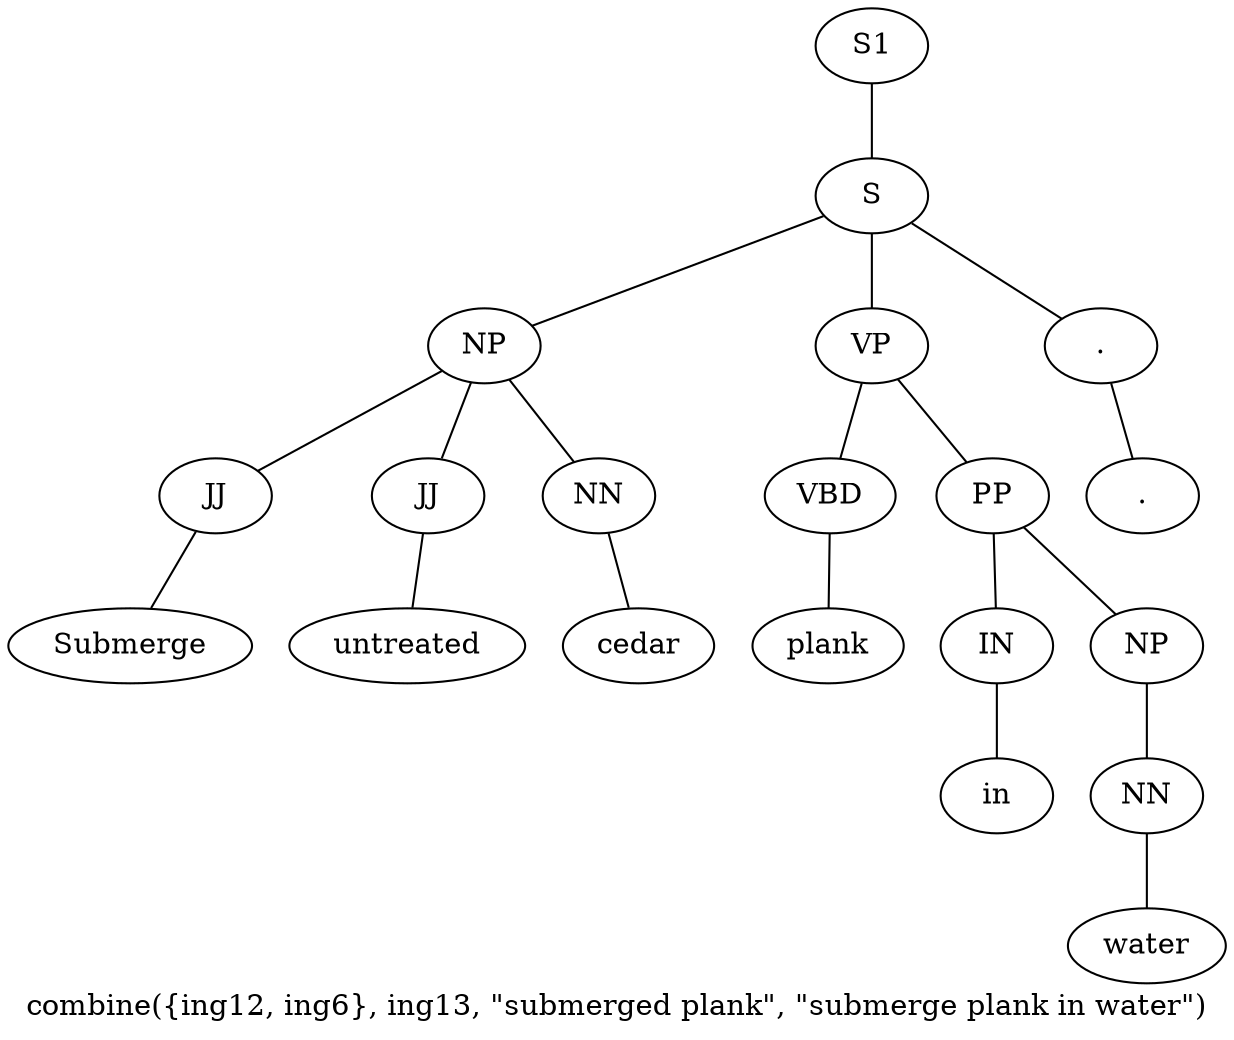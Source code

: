 graph SyntaxGraph {
	label = "combine({ing12, ing6}, ing13, \"submerged plank\", \"submerge plank in water\")";
	Node0 [label="S1"];
	Node1 [label="S"];
	Node2 [label="NP"];
	Node3 [label="JJ"];
	Node4 [label="Submerge"];
	Node5 [label="JJ"];
	Node6 [label="untreated"];
	Node7 [label="NN"];
	Node8 [label="cedar"];
	Node9 [label="VP"];
	Node10 [label="VBD"];
	Node11 [label="plank"];
	Node12 [label="PP"];
	Node13 [label="IN"];
	Node14 [label="in"];
	Node15 [label="NP"];
	Node16 [label="NN"];
	Node17 [label="water"];
	Node18 [label="."];
	Node19 [label="."];

	Node0 -- Node1;
	Node1 -- Node2;
	Node1 -- Node9;
	Node1 -- Node18;
	Node2 -- Node3;
	Node2 -- Node5;
	Node2 -- Node7;
	Node3 -- Node4;
	Node5 -- Node6;
	Node7 -- Node8;
	Node9 -- Node10;
	Node9 -- Node12;
	Node10 -- Node11;
	Node12 -- Node13;
	Node12 -- Node15;
	Node13 -- Node14;
	Node15 -- Node16;
	Node16 -- Node17;
	Node18 -- Node19;
}